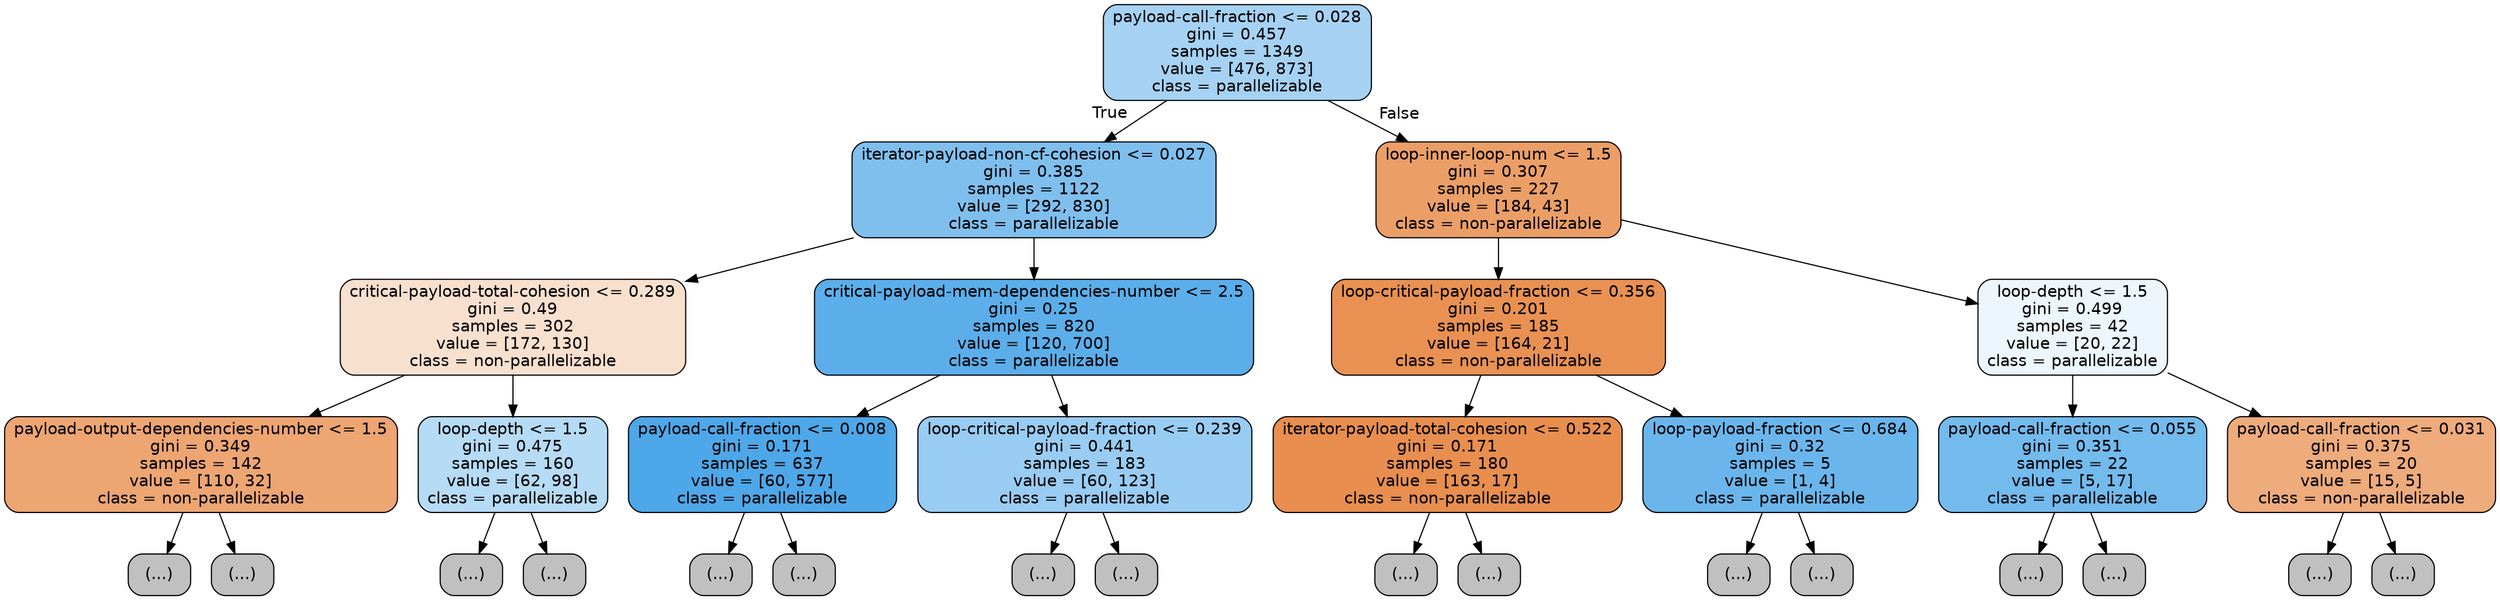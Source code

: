 digraph Tree {
node [shape=box, style="filled, rounded", color="black", fontname=helvetica] ;
edge [fontname=helvetica] ;
0 [label="payload-call-fraction <= 0.028\ngini = 0.457\nsamples = 1349\nvalue = [476, 873]\nclass = parallelizable", fillcolor="#399de574"] ;
1 [label="iterator-payload-non-cf-cohesion <= 0.027\ngini = 0.385\nsamples = 1122\nvalue = [292, 830]\nclass = parallelizable", fillcolor="#399de5a5"] ;
0 -> 1 [labeldistance=2.5, labelangle=45, headlabel="True"] ;
2 [label="critical-payload-total-cohesion <= 0.289\ngini = 0.49\nsamples = 302\nvalue = [172, 130]\nclass = non-parallelizable", fillcolor="#e581393e"] ;
1 -> 2 ;
3 [label="payload-output-dependencies-number <= 1.5\ngini = 0.349\nsamples = 142\nvalue = [110, 32]\nclass = non-parallelizable", fillcolor="#e58139b5"] ;
2 -> 3 ;
4 [label="(...)", fillcolor="#C0C0C0"] ;
3 -> 4 ;
27 [label="(...)", fillcolor="#C0C0C0"] ;
3 -> 27 ;
38 [label="loop-depth <= 1.5\ngini = 0.475\nsamples = 160\nvalue = [62, 98]\nclass = parallelizable", fillcolor="#399de55e"] ;
2 -> 38 ;
39 [label="(...)", fillcolor="#C0C0C0"] ;
38 -> 39 ;
44 [label="(...)", fillcolor="#C0C0C0"] ;
38 -> 44 ;
69 [label="critical-payload-mem-dependencies-number <= 2.5\ngini = 0.25\nsamples = 820\nvalue = [120, 700]\nclass = parallelizable", fillcolor="#399de5d3"] ;
1 -> 69 ;
70 [label="payload-call-fraction <= 0.008\ngini = 0.171\nsamples = 637\nvalue = [60, 577]\nclass = parallelizable", fillcolor="#399de5e4"] ;
69 -> 70 ;
71 [label="(...)", fillcolor="#C0C0C0"] ;
70 -> 71 ;
154 [label="(...)", fillcolor="#C0C0C0"] ;
70 -> 154 ;
161 [label="loop-critical-payload-fraction <= 0.239\ngini = 0.441\nsamples = 183\nvalue = [60, 123]\nclass = parallelizable", fillcolor="#399de583"] ;
69 -> 161 ;
162 [label="(...)", fillcolor="#C0C0C0"] ;
161 -> 162 ;
197 [label="(...)", fillcolor="#C0C0C0"] ;
161 -> 197 ;
218 [label="loop-inner-loop-num <= 1.5\ngini = 0.307\nsamples = 227\nvalue = [184, 43]\nclass = non-parallelizable", fillcolor="#e58139c3"] ;
0 -> 218 [labeldistance=2.5, labelangle=-45, headlabel="False"] ;
219 [label="loop-critical-payload-fraction <= 0.356\ngini = 0.201\nsamples = 185\nvalue = [164, 21]\nclass = non-parallelizable", fillcolor="#e58139de"] ;
218 -> 219 ;
220 [label="iterator-payload-total-cohesion <= 0.522\ngini = 0.171\nsamples = 180\nvalue = [163, 17]\nclass = non-parallelizable", fillcolor="#e58139e4"] ;
219 -> 220 ;
221 [label="(...)", fillcolor="#C0C0C0"] ;
220 -> 221 ;
250 [label="(...)", fillcolor="#C0C0C0"] ;
220 -> 250 ;
253 [label="loop-payload-fraction <= 0.684\ngini = 0.32\nsamples = 5\nvalue = [1, 4]\nclass = parallelizable", fillcolor="#399de5bf"] ;
219 -> 253 ;
254 [label="(...)", fillcolor="#C0C0C0"] ;
253 -> 254 ;
255 [label="(...)", fillcolor="#C0C0C0"] ;
253 -> 255 ;
256 [label="loop-depth <= 1.5\ngini = 0.499\nsamples = 42\nvalue = [20, 22]\nclass = parallelizable", fillcolor="#399de517"] ;
218 -> 256 ;
257 [label="payload-call-fraction <= 0.055\ngini = 0.351\nsamples = 22\nvalue = [5, 17]\nclass = parallelizable", fillcolor="#399de5b4"] ;
256 -> 257 ;
258 [label="(...)", fillcolor="#C0C0C0"] ;
257 -> 258 ;
259 [label="(...)", fillcolor="#C0C0C0"] ;
257 -> 259 ;
264 [label="payload-call-fraction <= 0.031\ngini = 0.375\nsamples = 20\nvalue = [15, 5]\nclass = non-parallelizable", fillcolor="#e58139aa"] ;
256 -> 264 ;
265 [label="(...)", fillcolor="#C0C0C0"] ;
264 -> 265 ;
266 [label="(...)", fillcolor="#C0C0C0"] ;
264 -> 266 ;
}